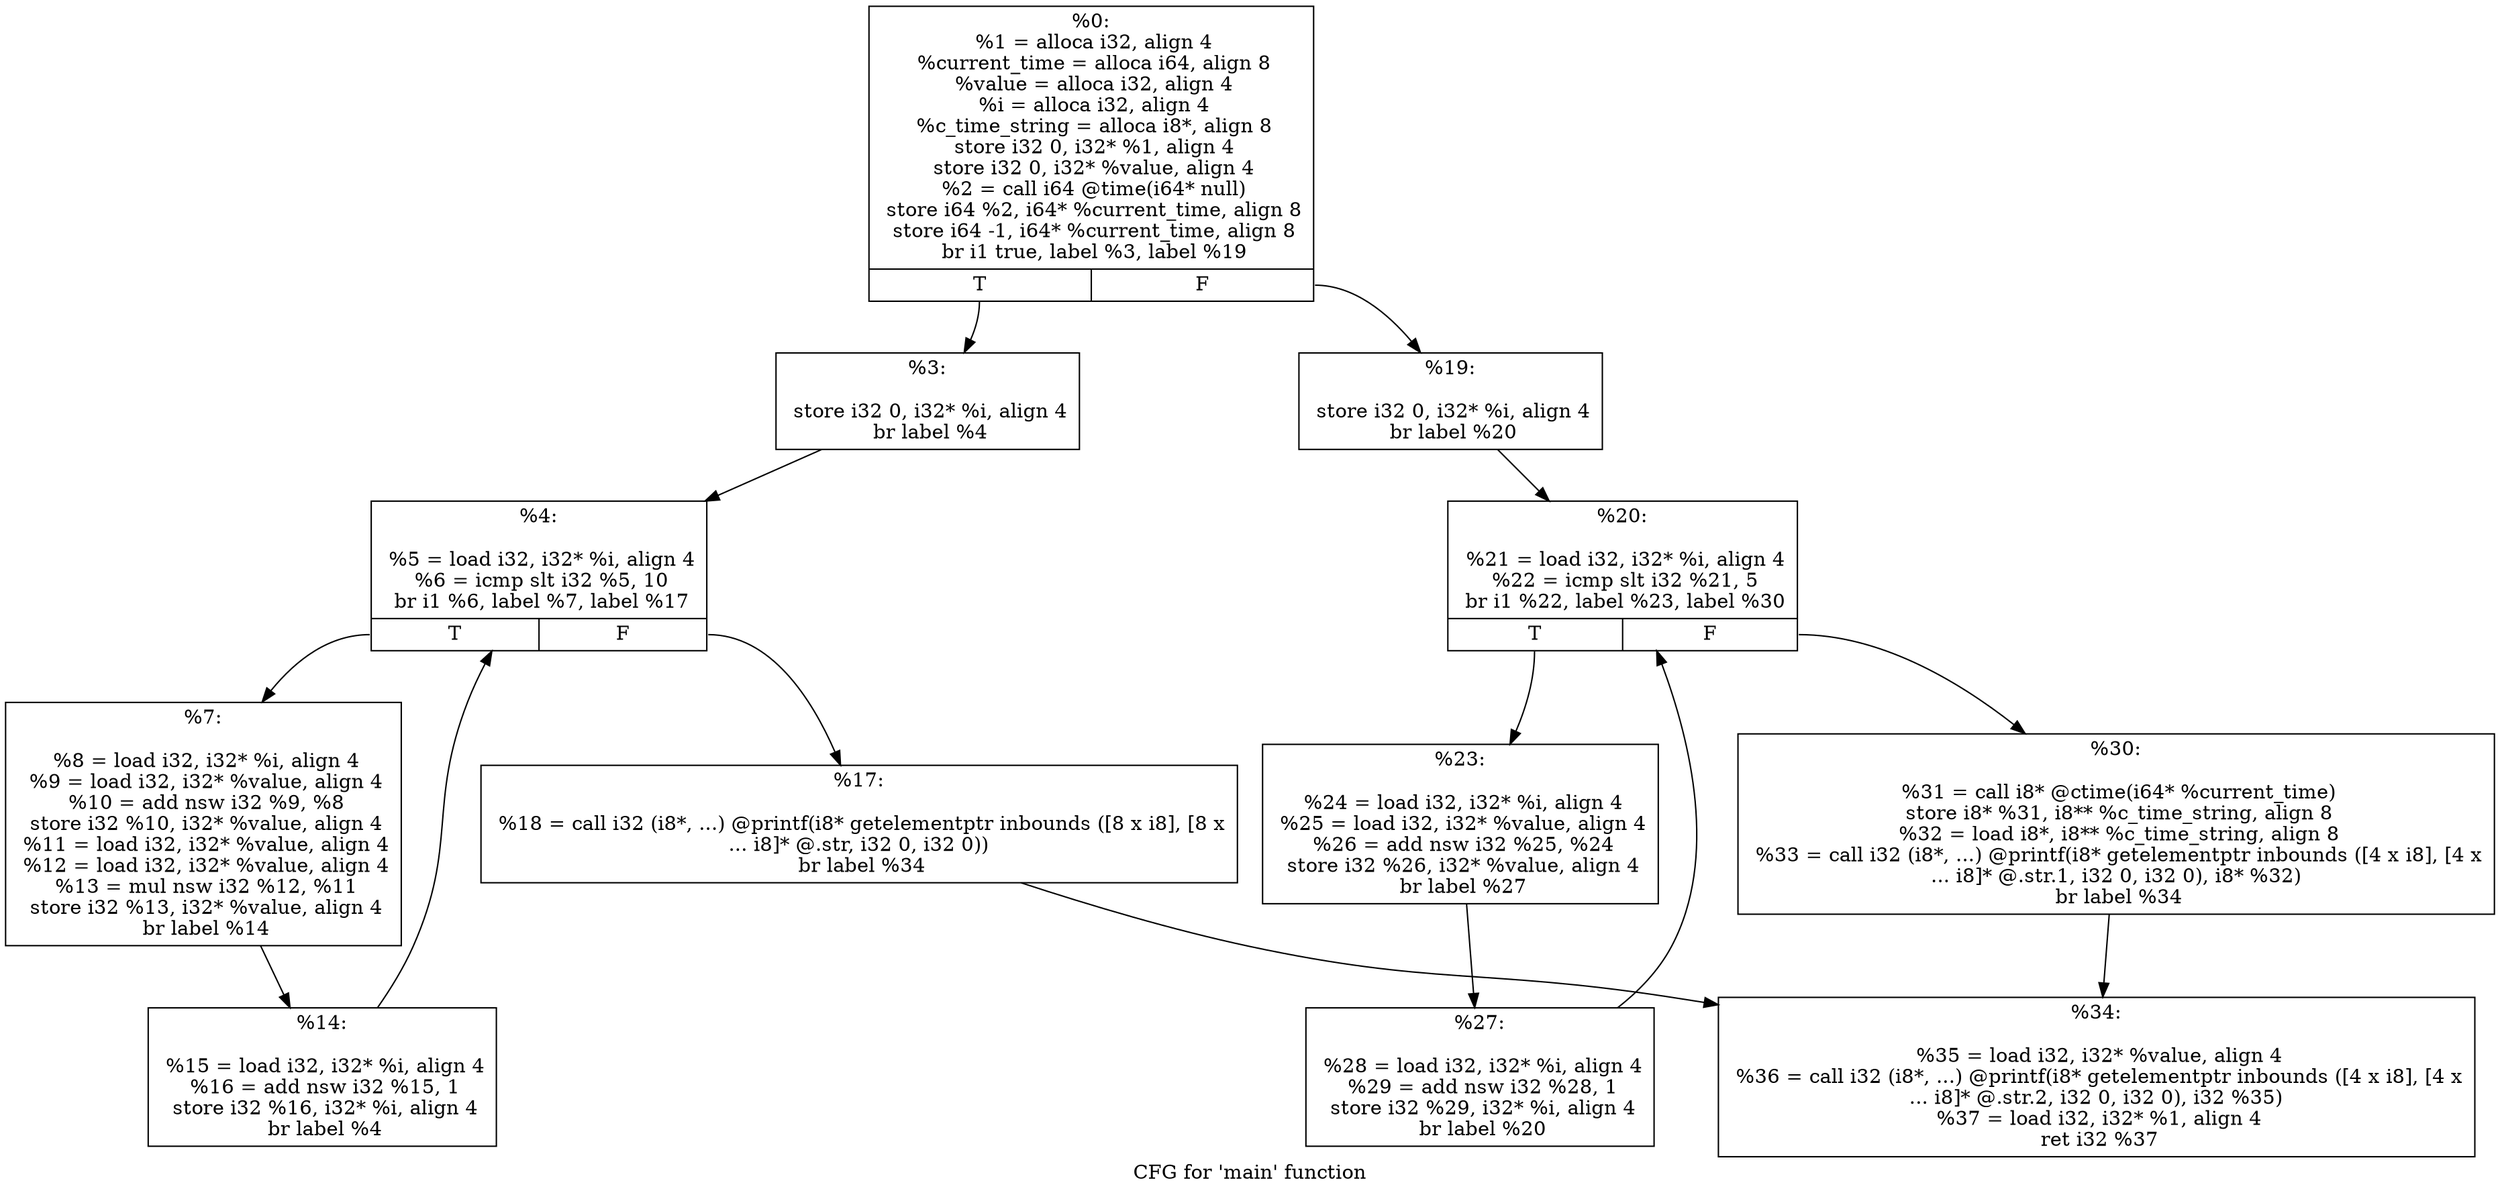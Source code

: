 digraph "CFG for 'main' function" {
	label="CFG for 'main' function";

	Node0x7f828ad00b70 [shape=record,label="{%0:\n  %1 = alloca i32, align 4\n  %current_time = alloca i64, align 8\n  %value = alloca i32, align 4\n  %i = alloca i32, align 4\n  %c_time_string = alloca i8*, align 8\n  store i32 0, i32* %1, align 4\n  store i32 0, i32* %value, align 4\n  %2 = call i64 @time(i64* null)\n  store i64 %2, i64* %current_time, align 8\n  store i64 -1, i64* %current_time, align 8\n  br i1 true, label %3, label %19\n|{<s0>T|<s1>F}}"];
	Node0x7f828ad00b70:s0 -> Node0x7f828ad013d0;
	Node0x7f828ad00b70:s1 -> Node0x7f828ad01460;
	Node0x7f828ad013d0 [shape=record,label="{%3:\n\n  store i32 0, i32* %i, align 4\n  br label %4\n}"];
	Node0x7f828ad013d0 -> Node0x7f828ad015f0;
	Node0x7f828ad015f0 [shape=record,label="{%4:\n\n  %5 = load i32, i32* %i, align 4\n  %6 = icmp slt i32 %5, 10\n  br i1 %6, label %7, label %17\n|{<s0>T|<s1>F}}"];
	Node0x7f828ad015f0:s0 -> Node0x7f828ad017a0;
	Node0x7f828ad015f0:s1 -> Node0x7f828ad01830;
	Node0x7f828ad017a0 [shape=record,label="{%7:\n\n  %8 = load i32, i32* %i, align 4\n  %9 = load i32, i32* %value, align 4\n  %10 = add nsw i32 %9, %8\n  store i32 %10, i32* %value, align 4\n  %11 = load i32, i32* %value, align 4\n  %12 = load i32, i32* %value, align 4\n  %13 = mul nsw i32 %12, %11\n  store i32 %13, i32* %value, align 4\n  br label %14\n}"];
	Node0x7f828ad017a0 -> Node0x7f828ad01d10;
	Node0x7f828ad01d10 [shape=record,label="{%14:\n\n  %15 = load i32, i32* %i, align 4\n  %16 = add nsw i32 %15, 1\n  store i32 %16, i32* %i, align 4\n  br label %4\n}"];
	Node0x7f828ad01d10 -> Node0x7f828ad015f0;
	Node0x7f828ad01830 [shape=record,label="{%17:\n\n  %18 = call i32 (i8*, ...) @printf(i8* getelementptr inbounds ([8 x i8], [8 x\n... i8]* @.str, i32 0, i32 0))\n  br label %34\n}"];
	Node0x7f828ad01830 -> Node0x7f828ad021e0;
	Node0x7f828ad01460 [shape=record,label="{%19:\n\n  store i32 0, i32* %i, align 4\n  br label %20\n}"];
	Node0x7f828ad01460 -> Node0x7f828ad02300;
	Node0x7f828ad02300 [shape=record,label="{%20:\n\n  %21 = load i32, i32* %i, align 4\n  %22 = icmp slt i32 %21, 5\n  br i1 %22, label %23, label %30\n|{<s0>T|<s1>F}}"];
	Node0x7f828ad02300:s0 -> Node0x7f828ad024b0;
	Node0x7f828ad02300:s1 -> Node0x7f828ad02500;
	Node0x7f828ad024b0 [shape=record,label="{%23:\n\n  %24 = load i32, i32* %i, align 4\n  %25 = load i32, i32* %value, align 4\n  %26 = add nsw i32 %25, %24\n  store i32 %26, i32* %value, align 4\n  br label %27\n}"];
	Node0x7f828ad024b0 -> Node0x7f828ad027c0;
	Node0x7f828ad027c0 [shape=record,label="{%27:\n\n  %28 = load i32, i32* %i, align 4\n  %29 = add nsw i32 %28, 1\n  store i32 %29, i32* %i, align 4\n  br label %20\n}"];
	Node0x7f828ad027c0 -> Node0x7f828ad02300;
	Node0x7f828ad02500 [shape=record,label="{%30:\n\n  %31 = call i8* @ctime(i64* %current_time)\n  store i8* %31, i8** %c_time_string, align 8\n  %32 = load i8*, i8** %c_time_string, align 8\n  %33 = call i32 (i8*, ...) @printf(i8* getelementptr inbounds ([4 x i8], [4 x\n... i8]* @.str.1, i32 0, i32 0), i8* %32)\n  br label %34\n}"];
	Node0x7f828ad02500 -> Node0x7f828ad021e0;
	Node0x7f828ad021e0 [shape=record,label="{%34:\n\n  %35 = load i32, i32* %value, align 4\n  %36 = call i32 (i8*, ...) @printf(i8* getelementptr inbounds ([4 x i8], [4 x\n... i8]* @.str.2, i32 0, i32 0), i32 %35)\n  %37 = load i32, i32* %1, align 4\n  ret i32 %37\n}"];
}
